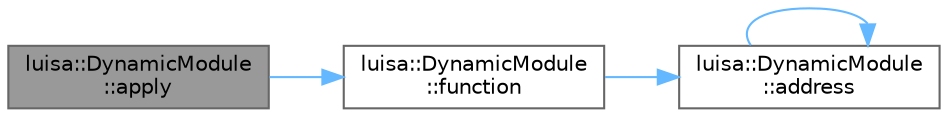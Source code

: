 digraph "luisa::DynamicModule::apply"
{
 // LATEX_PDF_SIZE
  bgcolor="transparent";
  edge [fontname=Helvetica,fontsize=10,labelfontname=Helvetica,labelfontsize=10];
  node [fontname=Helvetica,fontsize=10,shape=box,height=0.2,width=0.4];
  rankdir="LR";
  Node1 [id="Node000001",label="luisa::DynamicModule\l::apply",height=0.2,width=0.4,color="gray40", fillcolor="grey60", style="filled", fontcolor="black",tooltip="Apply function to each element"];
  Node1 -> Node2 [id="edge4_Node000001_Node000002",color="steelblue1",style="solid",tooltip=" "];
  Node2 [id="Node000002",label="luisa::DynamicModule\l::function",height=0.2,width=0.4,color="grey40", fillcolor="white", style="filled",URL="$classluisa_1_1_dynamic_module.html#ad0935f5f33df9a119ee0a313f0930d93",tooltip="Return function pointer of given name"];
  Node2 -> Node3 [id="edge5_Node000002_Node000003",color="steelblue1",style="solid",tooltip=" "];
  Node3 [id="Node000003",label="luisa::DynamicModule\l::address",height=0.2,width=0.4,color="grey40", fillcolor="white", style="filled",URL="$classluisa_1_1_dynamic_module.html#a00620b663b056afdf3cc115fac1546b5",tooltip="Return address of given name"];
  Node3 -> Node3 [id="edge6_Node000003_Node000003",color="steelblue1",style="solid",tooltip=" "];
}
